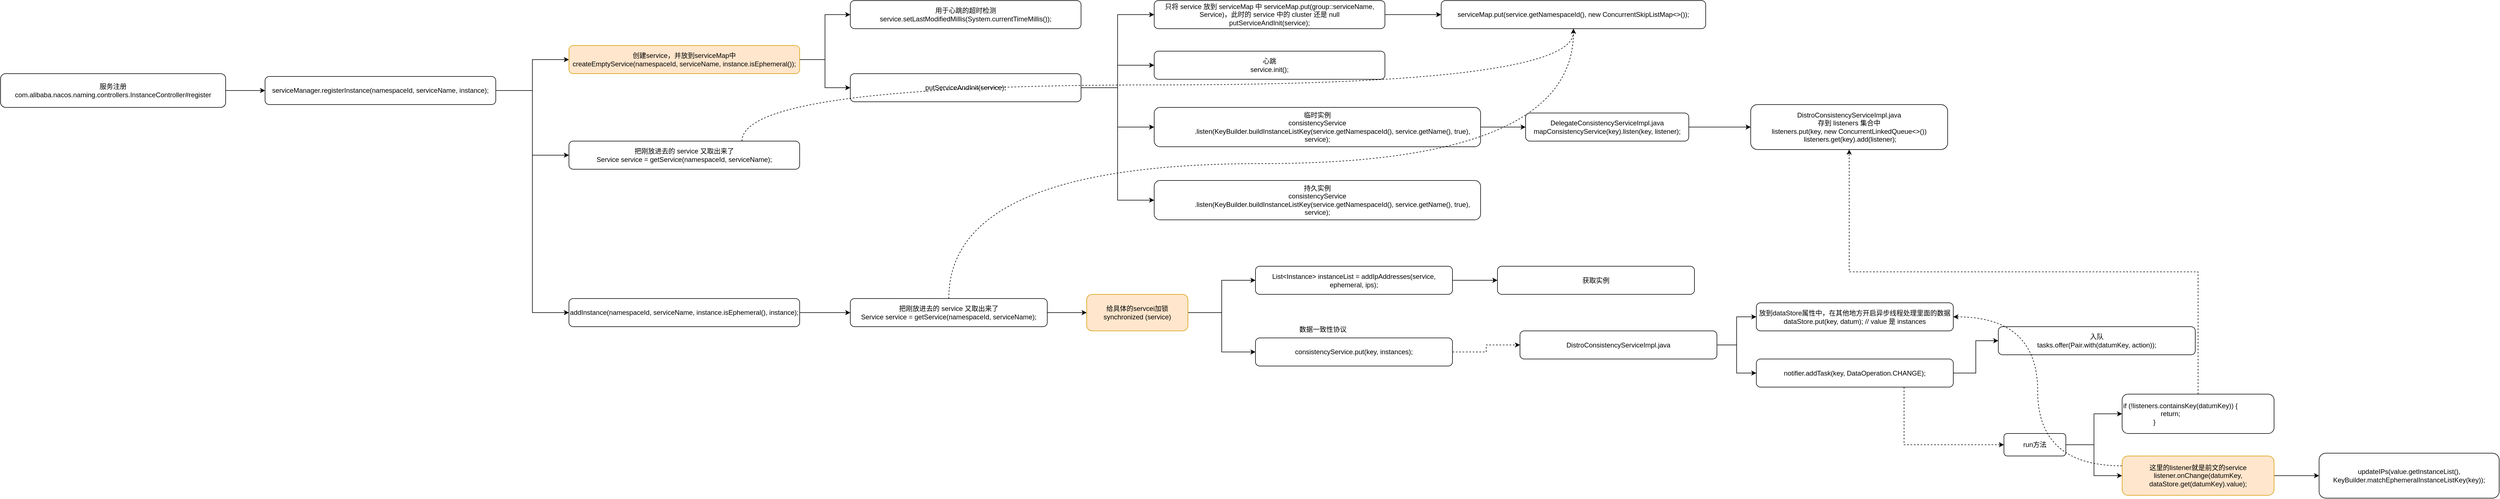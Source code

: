<mxfile version="16.2.7" type="github">
  <diagram id="9Jib3zGNq0ts4SGHkbJN" name="第 1 页">
    <mxGraphModel dx="1673" dy="912" grid="1" gridSize="10" guides="1" tooltips="1" connect="1" arrows="1" fold="1" page="1" pageScale="1" pageWidth="827" pageHeight="1169" math="0" shadow="0">
      <root>
        <mxCell id="0" />
        <mxCell id="1" parent="0" />
        <mxCell id="RgtNuZpuRyTk0q1dO5W1-3" style="edgeStyle=orthogonalEdgeStyle;rounded=0;orthogonalLoop=1;jettySize=auto;html=1;exitX=1;exitY=0.5;exitDx=0;exitDy=0;" edge="1" parent="1" source="RgtNuZpuRyTk0q1dO5W1-1" target="RgtNuZpuRyTk0q1dO5W1-2">
          <mxGeometry relative="1" as="geometry" />
        </mxCell>
        <mxCell id="RgtNuZpuRyTk0q1dO5W1-1" value="服务注册&lt;br&gt;com.alibaba.nacos.naming.controllers.InstanceController#register" style="rounded=1;whiteSpace=wrap;html=1;" vertex="1" parent="1">
          <mxGeometry x="180" y="150" width="400" height="60" as="geometry" />
        </mxCell>
        <mxCell id="RgtNuZpuRyTk0q1dO5W1-5" style="edgeStyle=orthogonalEdgeStyle;rounded=0;orthogonalLoop=1;jettySize=auto;html=1;entryX=0;entryY=0.5;entryDx=0;entryDy=0;" edge="1" parent="1" source="RgtNuZpuRyTk0q1dO5W1-2" target="RgtNuZpuRyTk0q1dO5W1-4">
          <mxGeometry relative="1" as="geometry" />
        </mxCell>
        <mxCell id="RgtNuZpuRyTk0q1dO5W1-23" style="edgeStyle=orthogonalEdgeStyle;rounded=0;orthogonalLoop=1;jettySize=auto;html=1;exitX=1;exitY=0.5;exitDx=0;exitDy=0;entryX=0;entryY=0.5;entryDx=0;entryDy=0;" edge="1" parent="1" source="RgtNuZpuRyTk0q1dO5W1-2" target="RgtNuZpuRyTk0q1dO5W1-22">
          <mxGeometry relative="1" as="geometry" />
        </mxCell>
        <mxCell id="RgtNuZpuRyTk0q1dO5W1-28" style="edgeStyle=orthogonalEdgeStyle;rounded=0;orthogonalLoop=1;jettySize=auto;html=1;exitX=1;exitY=0.5;exitDx=0;exitDy=0;entryX=0;entryY=0.5;entryDx=0;entryDy=0;" edge="1" parent="1" source="RgtNuZpuRyTk0q1dO5W1-2" target="RgtNuZpuRyTk0q1dO5W1-27">
          <mxGeometry relative="1" as="geometry" />
        </mxCell>
        <mxCell id="RgtNuZpuRyTk0q1dO5W1-2" value="serviceManager.registerInstance(namespaceId, serviceName, instance);" style="rounded=1;whiteSpace=wrap;html=1;" vertex="1" parent="1">
          <mxGeometry x="650" y="155" width="410" height="50" as="geometry" />
        </mxCell>
        <mxCell id="RgtNuZpuRyTk0q1dO5W1-7" style="edgeStyle=orthogonalEdgeStyle;rounded=0;orthogonalLoop=1;jettySize=auto;html=1;exitX=1;exitY=0.5;exitDx=0;exitDy=0;entryX=0;entryY=0.5;entryDx=0;entryDy=0;" edge="1" parent="1" source="RgtNuZpuRyTk0q1dO5W1-4" target="RgtNuZpuRyTk0q1dO5W1-6">
          <mxGeometry relative="1" as="geometry" />
        </mxCell>
        <mxCell id="RgtNuZpuRyTk0q1dO5W1-9" style="edgeStyle=orthogonalEdgeStyle;rounded=0;orthogonalLoop=1;jettySize=auto;html=1;exitX=1;exitY=0.5;exitDx=0;exitDy=0;" edge="1" parent="1" source="RgtNuZpuRyTk0q1dO5W1-4" target="RgtNuZpuRyTk0q1dO5W1-8">
          <mxGeometry relative="1" as="geometry" />
        </mxCell>
        <mxCell id="RgtNuZpuRyTk0q1dO5W1-4" value="创建service，并放到serviceMap中&lt;br&gt;createEmptyService(namespaceId, serviceName, instance.isEphemeral());" style="rounded=1;whiteSpace=wrap;html=1;fillColor=#ffe6cc;strokeColor=#d79b00;" vertex="1" parent="1">
          <mxGeometry x="1190" y="100" width="410" height="50" as="geometry" />
        </mxCell>
        <mxCell id="RgtNuZpuRyTk0q1dO5W1-6" value="用于心跳的超时检测&lt;br&gt;service.setLastModifiedMillis(System.currentTimeMillis());" style="rounded=1;whiteSpace=wrap;html=1;" vertex="1" parent="1">
          <mxGeometry x="1690" y="20" width="410" height="50" as="geometry" />
        </mxCell>
        <mxCell id="RgtNuZpuRyTk0q1dO5W1-11" style="edgeStyle=orthogonalEdgeStyle;rounded=0;orthogonalLoop=1;jettySize=auto;html=1;exitX=1;exitY=0.5;exitDx=0;exitDy=0;entryX=0;entryY=0.5;entryDx=0;entryDy=0;" edge="1" parent="1" source="RgtNuZpuRyTk0q1dO5W1-8" target="RgtNuZpuRyTk0q1dO5W1-10">
          <mxGeometry relative="1" as="geometry" />
        </mxCell>
        <mxCell id="RgtNuZpuRyTk0q1dO5W1-13" style="edgeStyle=orthogonalEdgeStyle;rounded=0;orthogonalLoop=1;jettySize=auto;html=1;exitX=1;exitY=0.5;exitDx=0;exitDy=0;entryX=0;entryY=0.5;entryDx=0;entryDy=0;" edge="1" parent="1" source="RgtNuZpuRyTk0q1dO5W1-8" target="RgtNuZpuRyTk0q1dO5W1-12">
          <mxGeometry relative="1" as="geometry" />
        </mxCell>
        <mxCell id="RgtNuZpuRyTk0q1dO5W1-15" style="edgeStyle=orthogonalEdgeStyle;rounded=0;orthogonalLoop=1;jettySize=auto;html=1;exitX=1;exitY=0.5;exitDx=0;exitDy=0;entryX=0;entryY=0.5;entryDx=0;entryDy=0;" edge="1" parent="1" source="RgtNuZpuRyTk0q1dO5W1-8" target="RgtNuZpuRyTk0q1dO5W1-14">
          <mxGeometry relative="1" as="geometry" />
        </mxCell>
        <mxCell id="RgtNuZpuRyTk0q1dO5W1-21" style="edgeStyle=orthogonalEdgeStyle;rounded=0;orthogonalLoop=1;jettySize=auto;html=1;exitX=1;exitY=0.5;exitDx=0;exitDy=0;" edge="1" parent="1" source="RgtNuZpuRyTk0q1dO5W1-8" target="RgtNuZpuRyTk0q1dO5W1-20">
          <mxGeometry relative="1" as="geometry" />
        </mxCell>
        <mxCell id="RgtNuZpuRyTk0q1dO5W1-8" value="putServiceAndInit(service);" style="rounded=1;whiteSpace=wrap;html=1;" vertex="1" parent="1">
          <mxGeometry x="1690" y="150" width="410" height="50" as="geometry" />
        </mxCell>
        <mxCell id="RgtNuZpuRyTk0q1dO5W1-25" style="edgeStyle=orthogonalEdgeStyle;rounded=0;orthogonalLoop=1;jettySize=auto;html=1;exitX=1;exitY=0.5;exitDx=0;exitDy=0;" edge="1" parent="1" source="RgtNuZpuRyTk0q1dO5W1-10" target="RgtNuZpuRyTk0q1dO5W1-24">
          <mxGeometry relative="1" as="geometry" />
        </mxCell>
        <mxCell id="RgtNuZpuRyTk0q1dO5W1-10" value="只将 service 放到 serviceMap 中 serviceMap.put(group::serviceName, Service)，此时的 service 中的 cluster 还是 null&lt;br&gt;putServiceAndInit(service);" style="rounded=1;whiteSpace=wrap;html=1;" vertex="1" parent="1">
          <mxGeometry x="2230" y="20" width="410" height="50" as="geometry" />
        </mxCell>
        <mxCell id="RgtNuZpuRyTk0q1dO5W1-17" style="edgeStyle=orthogonalEdgeStyle;rounded=0;orthogonalLoop=1;jettySize=auto;html=1;exitX=1;exitY=0.5;exitDx=0;exitDy=0;" edge="1" parent="1" source="RgtNuZpuRyTk0q1dO5W1-12" target="RgtNuZpuRyTk0q1dO5W1-16">
          <mxGeometry relative="1" as="geometry" />
        </mxCell>
        <mxCell id="RgtNuZpuRyTk0q1dO5W1-12" value="&lt;div&gt;临时实例&lt;/div&gt;&lt;div&gt;consistencyService&lt;/div&gt;&lt;div&gt;&amp;nbsp; &amp;nbsp; &amp;nbsp; &amp;nbsp; &amp;nbsp; &amp;nbsp; &amp;nbsp; &amp;nbsp; .listen(KeyBuilder.buildInstanceListKey(service.getNamespaceId(), service.getName(), true), service);&lt;/div&gt;" style="rounded=1;whiteSpace=wrap;html=1;" vertex="1" parent="1">
          <mxGeometry x="2230" y="210" width="580" height="70" as="geometry" />
        </mxCell>
        <mxCell id="RgtNuZpuRyTk0q1dO5W1-14" value="&lt;div&gt;持久实例&lt;/div&gt;&lt;div&gt;consistencyService&lt;/div&gt;&lt;div&gt;&amp;nbsp; &amp;nbsp; &amp;nbsp; &amp;nbsp; &amp;nbsp; &amp;nbsp; &amp;nbsp; &amp;nbsp; .listen(KeyBuilder.buildInstanceListKey(service.getNamespaceId(), service.getName(), true), service);&lt;/div&gt;" style="rounded=1;whiteSpace=wrap;html=1;" vertex="1" parent="1">
          <mxGeometry x="2230" y="340" width="580" height="70" as="geometry" />
        </mxCell>
        <mxCell id="RgtNuZpuRyTk0q1dO5W1-19" style="edgeStyle=orthogonalEdgeStyle;rounded=0;orthogonalLoop=1;jettySize=auto;html=1;exitX=1;exitY=0.5;exitDx=0;exitDy=0;" edge="1" parent="1" source="RgtNuZpuRyTk0q1dO5W1-16" target="RgtNuZpuRyTk0q1dO5W1-18">
          <mxGeometry relative="1" as="geometry" />
        </mxCell>
        <mxCell id="RgtNuZpuRyTk0q1dO5W1-16" value="DelegateConsistencyServiceImpl.java&lt;br&gt;mapConsistencyService(key).listen(key, listener);" style="rounded=1;whiteSpace=wrap;html=1;" vertex="1" parent="1">
          <mxGeometry x="2890" y="220" width="290" height="50" as="geometry" />
        </mxCell>
        <mxCell id="RgtNuZpuRyTk0q1dO5W1-18" value="DistroConsistencyServiceImpl.java&lt;br&gt;存到 listeners 集合中&lt;br&gt;listeners.put(key, new ConcurrentLinkedQueue&amp;lt;&amp;gt;())&lt;br&gt;&amp;nbsp;listeners.get(key).add(listener);" style="rounded=1;whiteSpace=wrap;html=1;" vertex="1" parent="1">
          <mxGeometry x="3290" y="205" width="350" height="80" as="geometry" />
        </mxCell>
        <mxCell id="RgtNuZpuRyTk0q1dO5W1-20" value="心跳&lt;br&gt;service.init();" style="rounded=1;whiteSpace=wrap;html=1;" vertex="1" parent="1">
          <mxGeometry x="2230" y="110" width="410" height="50" as="geometry" />
        </mxCell>
        <mxCell id="RgtNuZpuRyTk0q1dO5W1-26" style="edgeStyle=orthogonalEdgeStyle;rounded=0;orthogonalLoop=1;jettySize=auto;html=1;exitX=0.75;exitY=0;exitDx=0;exitDy=0;dashed=1;curved=1;" edge="1" parent="1" source="RgtNuZpuRyTk0q1dO5W1-22" target="RgtNuZpuRyTk0q1dO5W1-24">
          <mxGeometry relative="1" as="geometry" />
        </mxCell>
        <mxCell id="RgtNuZpuRyTk0q1dO5W1-22" value="把刚放进去的 service 又取出来了&lt;br&gt;Service service = getService(namespaceId, serviceName);" style="rounded=1;whiteSpace=wrap;html=1;" vertex="1" parent="1">
          <mxGeometry x="1190" y="270" width="410" height="50" as="geometry" />
        </mxCell>
        <mxCell id="RgtNuZpuRyTk0q1dO5W1-24" value="serviceMap.put(service.getNamespaceId(), new ConcurrentSkipListMap&amp;lt;&amp;gt;());" style="rounded=1;whiteSpace=wrap;html=1;" vertex="1" parent="1">
          <mxGeometry x="2740" y="20" width="470" height="50" as="geometry" />
        </mxCell>
        <mxCell id="RgtNuZpuRyTk0q1dO5W1-30" style="edgeStyle=orthogonalEdgeStyle;rounded=0;orthogonalLoop=1;jettySize=auto;html=1;exitX=1;exitY=0.5;exitDx=0;exitDy=0;" edge="1" parent="1" source="RgtNuZpuRyTk0q1dO5W1-27" target="RgtNuZpuRyTk0q1dO5W1-29">
          <mxGeometry relative="1" as="geometry" />
        </mxCell>
        <mxCell id="RgtNuZpuRyTk0q1dO5W1-27" value="addInstance(namespaceId, serviceName, instance.isEphemeral(), instance);" style="rounded=1;whiteSpace=wrap;html=1;" vertex="1" parent="1">
          <mxGeometry x="1190" y="550" width="410" height="50" as="geometry" />
        </mxCell>
        <mxCell id="RgtNuZpuRyTk0q1dO5W1-31" style="edgeStyle=orthogonalEdgeStyle;rounded=0;orthogonalLoop=1;jettySize=auto;html=1;exitX=0.5;exitY=0;exitDx=0;exitDy=0;entryX=0.5;entryY=1;entryDx=0;entryDy=0;dashed=1;curved=1;" edge="1" parent="1" source="RgtNuZpuRyTk0q1dO5W1-29" target="RgtNuZpuRyTk0q1dO5W1-24">
          <mxGeometry relative="1" as="geometry" />
        </mxCell>
        <mxCell id="RgtNuZpuRyTk0q1dO5W1-33" style="edgeStyle=orthogonalEdgeStyle;rounded=0;orthogonalLoop=1;jettySize=auto;html=1;exitX=1;exitY=0.5;exitDx=0;exitDy=0;" edge="1" parent="1" source="RgtNuZpuRyTk0q1dO5W1-29" target="RgtNuZpuRyTk0q1dO5W1-32">
          <mxGeometry relative="1" as="geometry" />
        </mxCell>
        <mxCell id="RgtNuZpuRyTk0q1dO5W1-29" value="把刚放进去的 service 又取出来了&lt;br&gt;Service service = getService(namespaceId, serviceName);" style="rounded=1;whiteSpace=wrap;html=1;" vertex="1" parent="1">
          <mxGeometry x="1690" y="550" width="350" height="50" as="geometry" />
        </mxCell>
        <mxCell id="RgtNuZpuRyTk0q1dO5W1-35" style="edgeStyle=orthogonalEdgeStyle;rounded=0;orthogonalLoop=1;jettySize=auto;html=1;exitX=1;exitY=0.5;exitDx=0;exitDy=0;entryX=0;entryY=0.5;entryDx=0;entryDy=0;" edge="1" parent="1" source="RgtNuZpuRyTk0q1dO5W1-32" target="RgtNuZpuRyTk0q1dO5W1-34">
          <mxGeometry relative="1" as="geometry" />
        </mxCell>
        <mxCell id="RgtNuZpuRyTk0q1dO5W1-39" style="edgeStyle=orthogonalEdgeStyle;rounded=0;orthogonalLoop=1;jettySize=auto;html=1;exitX=1;exitY=0.5;exitDx=0;exitDy=0;entryX=0;entryY=0.5;entryDx=0;entryDy=0;" edge="1" parent="1" source="RgtNuZpuRyTk0q1dO5W1-32" target="RgtNuZpuRyTk0q1dO5W1-38">
          <mxGeometry relative="1" as="geometry" />
        </mxCell>
        <mxCell id="RgtNuZpuRyTk0q1dO5W1-32" value="给具体的servcei加锁&lt;br&gt;synchronized (service)" style="rounded=1;whiteSpace=wrap;html=1;fillColor=#ffe6cc;strokeColor=#d79b00;" vertex="1" parent="1">
          <mxGeometry x="2110" y="542.5" width="180" height="65" as="geometry" />
        </mxCell>
        <mxCell id="RgtNuZpuRyTk0q1dO5W1-37" style="edgeStyle=orthogonalEdgeStyle;rounded=0;orthogonalLoop=1;jettySize=auto;html=1;exitX=1;exitY=0.5;exitDx=0;exitDy=0;" edge="1" parent="1" source="RgtNuZpuRyTk0q1dO5W1-34" target="RgtNuZpuRyTk0q1dO5W1-36">
          <mxGeometry relative="1" as="geometry" />
        </mxCell>
        <mxCell id="RgtNuZpuRyTk0q1dO5W1-34" value="List&amp;lt;Instance&amp;gt; instanceList = addIpAddresses(service, ephemeral, ips);" style="rounded=1;whiteSpace=wrap;html=1;" vertex="1" parent="1">
          <mxGeometry x="2410" y="492.5" width="350" height="50" as="geometry" />
        </mxCell>
        <mxCell id="RgtNuZpuRyTk0q1dO5W1-36" value="获取实例" style="rounded=1;whiteSpace=wrap;html=1;" vertex="1" parent="1">
          <mxGeometry x="2840" y="492.5" width="350" height="50" as="geometry" />
        </mxCell>
        <mxCell id="RgtNuZpuRyTk0q1dO5W1-41" style="edgeStyle=orthogonalEdgeStyle;rounded=0;orthogonalLoop=1;jettySize=auto;html=1;exitX=1;exitY=0.5;exitDx=0;exitDy=0;dashed=1;entryX=0;entryY=0.5;entryDx=0;entryDy=0;" edge="1" parent="1" source="RgtNuZpuRyTk0q1dO5W1-38" target="RgtNuZpuRyTk0q1dO5W1-44">
          <mxGeometry relative="1" as="geometry" />
        </mxCell>
        <mxCell id="RgtNuZpuRyTk0q1dO5W1-38" value="consistencyService.put(key, instances);" style="rounded=1;whiteSpace=wrap;html=1;" vertex="1" parent="1">
          <mxGeometry x="2410" y="620" width="350" height="50" as="geometry" />
        </mxCell>
        <mxCell id="RgtNuZpuRyTk0q1dO5W1-40" value="放到dataStore属性中，在其他地方开启异步线程处理里面的数据&lt;br&gt;dataStore.put(key, datum); // value 是&amp;nbsp;instances" style="rounded=1;whiteSpace=wrap;html=1;" vertex="1" parent="1">
          <mxGeometry x="3300" y="557.5" width="350" height="50" as="geometry" />
        </mxCell>
        <mxCell id="RgtNuZpuRyTk0q1dO5W1-43" value="数据一致性协议" style="text;html=1;strokeColor=none;fillColor=none;align=center;verticalAlign=middle;whiteSpace=wrap;rounded=0;" vertex="1" parent="1">
          <mxGeometry x="2420" y="560" width="220" height="90" as="geometry" />
        </mxCell>
        <mxCell id="RgtNuZpuRyTk0q1dO5W1-45" style="edgeStyle=orthogonalEdgeStyle;rounded=0;orthogonalLoop=1;jettySize=auto;html=1;exitX=1;exitY=0.5;exitDx=0;exitDy=0;" edge="1" parent="1" source="RgtNuZpuRyTk0q1dO5W1-44" target="RgtNuZpuRyTk0q1dO5W1-40">
          <mxGeometry relative="1" as="geometry" />
        </mxCell>
        <mxCell id="RgtNuZpuRyTk0q1dO5W1-47" style="edgeStyle=orthogonalEdgeStyle;rounded=0;orthogonalLoop=1;jettySize=auto;html=1;exitX=1;exitY=0.5;exitDx=0;exitDy=0;entryX=0;entryY=0.5;entryDx=0;entryDy=0;" edge="1" parent="1" source="RgtNuZpuRyTk0q1dO5W1-44" target="RgtNuZpuRyTk0q1dO5W1-46">
          <mxGeometry relative="1" as="geometry" />
        </mxCell>
        <mxCell id="RgtNuZpuRyTk0q1dO5W1-44" value="DistroConsistencyServiceImpl.java" style="rounded=1;whiteSpace=wrap;html=1;" vertex="1" parent="1">
          <mxGeometry x="2880" y="607.5" width="350" height="50" as="geometry" />
        </mxCell>
        <mxCell id="RgtNuZpuRyTk0q1dO5W1-49" style="edgeStyle=orthogonalEdgeStyle;rounded=0;orthogonalLoop=1;jettySize=auto;html=1;exitX=1;exitY=0.5;exitDx=0;exitDy=0;entryX=0;entryY=0.5;entryDx=0;entryDy=0;" edge="1" parent="1" source="RgtNuZpuRyTk0q1dO5W1-46" target="RgtNuZpuRyTk0q1dO5W1-48">
          <mxGeometry relative="1" as="geometry" />
        </mxCell>
        <mxCell id="RgtNuZpuRyTk0q1dO5W1-51" style="edgeStyle=orthogonalEdgeStyle;rounded=0;orthogonalLoop=1;jettySize=auto;html=1;exitX=0.75;exitY=1;exitDx=0;exitDy=0;entryX=0;entryY=0.5;entryDx=0;entryDy=0;dashed=1;" edge="1" parent="1" source="RgtNuZpuRyTk0q1dO5W1-46" target="RgtNuZpuRyTk0q1dO5W1-50">
          <mxGeometry relative="1" as="geometry" />
        </mxCell>
        <mxCell id="RgtNuZpuRyTk0q1dO5W1-46" value="notifier.addTask(key, DataOperation.CHANGE);" style="rounded=1;whiteSpace=wrap;html=1;" vertex="1" parent="1">
          <mxGeometry x="3300" y="657.5" width="350" height="50" as="geometry" />
        </mxCell>
        <mxCell id="RgtNuZpuRyTk0q1dO5W1-48" value="入队&lt;br&gt;tasks.offer(Pair.with(datumKey, action));" style="rounded=1;whiteSpace=wrap;html=1;" vertex="1" parent="1">
          <mxGeometry x="3730" y="600" width="350" height="50" as="geometry" />
        </mxCell>
        <mxCell id="RgtNuZpuRyTk0q1dO5W1-54" style="edgeStyle=orthogonalEdgeStyle;rounded=0;orthogonalLoop=1;jettySize=auto;html=1;exitX=1;exitY=0.5;exitDx=0;exitDy=0;" edge="1" parent="1" source="RgtNuZpuRyTk0q1dO5W1-50" target="RgtNuZpuRyTk0q1dO5W1-53">
          <mxGeometry relative="1" as="geometry" />
        </mxCell>
        <mxCell id="RgtNuZpuRyTk0q1dO5W1-57" style="edgeStyle=orthogonalEdgeStyle;rounded=0;orthogonalLoop=1;jettySize=auto;html=1;exitX=1;exitY=0.5;exitDx=0;exitDy=0;" edge="1" parent="1" source="RgtNuZpuRyTk0q1dO5W1-50" target="RgtNuZpuRyTk0q1dO5W1-56">
          <mxGeometry relative="1" as="geometry" />
        </mxCell>
        <mxCell id="RgtNuZpuRyTk0q1dO5W1-50" value="run方法" style="rounded=1;whiteSpace=wrap;html=1;" vertex="1" parent="1">
          <mxGeometry x="3740" y="790" width="110" height="40" as="geometry" />
        </mxCell>
        <mxCell id="RgtNuZpuRyTk0q1dO5W1-55" style="edgeStyle=orthogonalEdgeStyle;rounded=0;orthogonalLoop=1;jettySize=auto;html=1;exitX=0.5;exitY=0;exitDx=0;exitDy=0;entryX=0.5;entryY=1;entryDx=0;entryDy=0;dashed=1;" edge="1" parent="1" source="RgtNuZpuRyTk0q1dO5W1-53" target="RgtNuZpuRyTk0q1dO5W1-18">
          <mxGeometry relative="1" as="geometry" />
        </mxCell>
        <mxCell id="RgtNuZpuRyTk0q1dO5W1-53" value="&lt;div&gt;if (!listeners.containsKey(datumKey)) {&lt;/div&gt;&lt;div&gt;&amp;nbsp; &amp;nbsp; &amp;nbsp; &amp;nbsp; &amp;nbsp; &amp;nbsp; &amp;nbsp; &amp;nbsp; &amp;nbsp; &amp;nbsp; return;&lt;/div&gt;&lt;div&gt;&amp;nbsp; &amp;nbsp; &amp;nbsp; &amp;nbsp; &amp;nbsp; &amp;nbsp; &amp;nbsp; &amp;nbsp; }&lt;/div&gt;" style="rounded=1;whiteSpace=wrap;html=1;align=left;" vertex="1" parent="1">
          <mxGeometry x="3950" y="720" width="270" height="70" as="geometry" />
        </mxCell>
        <mxCell id="RgtNuZpuRyTk0q1dO5W1-58" style="edgeStyle=orthogonalEdgeStyle;rounded=0;orthogonalLoop=1;jettySize=auto;html=1;exitX=0;exitY=0.25;exitDx=0;exitDy=0;entryX=1;entryY=0.5;entryDx=0;entryDy=0;dashed=1;curved=1;" edge="1" parent="1" source="RgtNuZpuRyTk0q1dO5W1-56" target="RgtNuZpuRyTk0q1dO5W1-40">
          <mxGeometry relative="1" as="geometry" />
        </mxCell>
        <mxCell id="RgtNuZpuRyTk0q1dO5W1-61" style="edgeStyle=orthogonalEdgeStyle;rounded=0;orthogonalLoop=1;jettySize=auto;html=1;exitX=1;exitY=0.5;exitDx=0;exitDy=0;" edge="1" parent="1" source="RgtNuZpuRyTk0q1dO5W1-56" target="RgtNuZpuRyTk0q1dO5W1-60">
          <mxGeometry relative="1" as="geometry" />
        </mxCell>
        <mxCell id="RgtNuZpuRyTk0q1dO5W1-56" value="这里的listener就是前文的service&lt;br&gt;listener.onChange(datumKey, dataStore.get(datumKey).value);" style="rounded=1;whiteSpace=wrap;html=1;align=center;fillColor=#ffe6cc;strokeColor=#d79b00;" vertex="1" parent="1">
          <mxGeometry x="3950" y="830" width="270" height="70" as="geometry" />
        </mxCell>
        <mxCell id="RgtNuZpuRyTk0q1dO5W1-60" value="updateIPs(value.getInstanceList(), KeyBuilder.matchEphemeralInstanceListKey(key));" style="rounded=1;whiteSpace=wrap;html=1;align=center;" vertex="1" parent="1">
          <mxGeometry x="4300" y="825" width="320" height="80" as="geometry" />
        </mxCell>
      </root>
    </mxGraphModel>
  </diagram>
</mxfile>
